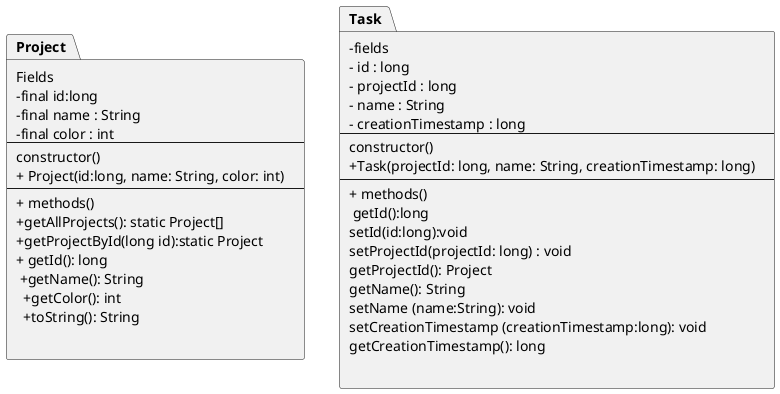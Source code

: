 @startuml
'https://plantuml.com/use-case-diagram



package Project[
Fields
-final id:long
-final name : String
-final color : int
--
constructor()
+ Project(id:long, name: String, color: int)
--
+ methods()
+getAllProjects(): static Project[]
+getProjectById(long id):static Project
+ getId(): long
 +getName(): String
  +getColor(): int
  +toString(): String

]
package Task[
-fields
- id : long
- projectId : long
- name : String
- creationTimestamp : long
--
constructor()
+Task(projectId: long, name: String, creationTimestamp: long)
--
+ methods()
 getId():long
setId(id:long):void
setProjectId(projectId: long) : void
getProjectId(): Project
getName(): String
setName (name:String): void
setCreationTimestamp (creationTimestamp:long): void
getCreationTimestamp(): long

]
@enduml